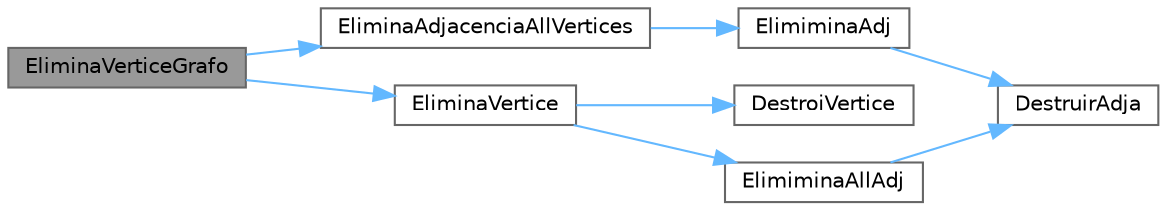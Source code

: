 digraph "EliminaVerticeGrafo"
{
 // LATEX_PDF_SIZE
  bgcolor="transparent";
  edge [fontname=Helvetica,fontsize=10,labelfontname=Helvetica,labelfontsize=10];
  node [fontname=Helvetica,fontsize=10,shape=box,height=0.2,width=0.4];
  rankdir="LR";
  Node1 [id="Node000001",label="EliminaVerticeGrafo",height=0.2,width=0.4,color="gray40", fillcolor="grey60", style="filled", fontcolor="black",tooltip=" "];
  Node1 -> Node2 [id="edge8_Node000001_Node000002",color="steelblue1",style="solid",tooltip=" "];
  Node2 [id="Node000002",label="EliminaAdjacenciaAllVertices",height=0.2,width=0.4,color="grey40", fillcolor="white", style="filled",URL="$_vertice_8c.html#a876f9d345fc076332e36433bb4e0fd1a",tooltip=" "];
  Node2 -> Node3 [id="edge9_Node000002_Node000003",color="steelblue1",style="solid",tooltip=" "];
  Node3 [id="Node000003",label="ElimiminaAdj",height=0.2,width=0.4,color="grey40", fillcolor="white", style="filled",URL="$_adjacencia_8c.html#a531c8b1dad9febcf52d3769ac221bcfe",tooltip=" "];
  Node3 -> Node4 [id="edge10_Node000003_Node000004",color="steelblue1",style="solid",tooltip=" "];
  Node4 [id="Node000004",label="DestruirAdja",height=0.2,width=0.4,color="grey40", fillcolor="white", style="filled",URL="$_adjacencia_8c.html#a8d1a8f1ca382889d955c4489abe0005c",tooltip=" "];
  Node1 -> Node5 [id="edge11_Node000001_Node000005",color="steelblue1",style="solid",tooltip=" "];
  Node5 [id="Node000005",label="EliminaVertice",height=0.2,width=0.4,color="grey40", fillcolor="white", style="filled",URL="$_vertice_8c.html#ab0e47318f0b8df0284996bdbcb1a3af9",tooltip=" "];
  Node5 -> Node6 [id="edge12_Node000005_Node000006",color="steelblue1",style="solid",tooltip=" "];
  Node6 [id="Node000006",label="DestroiVertice",height=0.2,width=0.4,color="grey40", fillcolor="white", style="filled",URL="$_vertice_8c.html#a4e1b7a99b006c7bfb83bf05f3c1989b9",tooltip=" "];
  Node5 -> Node7 [id="edge13_Node000005_Node000007",color="steelblue1",style="solid",tooltip=" "];
  Node7 [id="Node000007",label="ElimiminaAllAdj",height=0.2,width=0.4,color="grey40", fillcolor="white", style="filled",URL="$_adjacencia_8c.html#acd9a773da1b59eaefe859cf66590753e",tooltip=" "];
  Node7 -> Node4 [id="edge14_Node000007_Node000004",color="steelblue1",style="solid",tooltip=" "];
}
